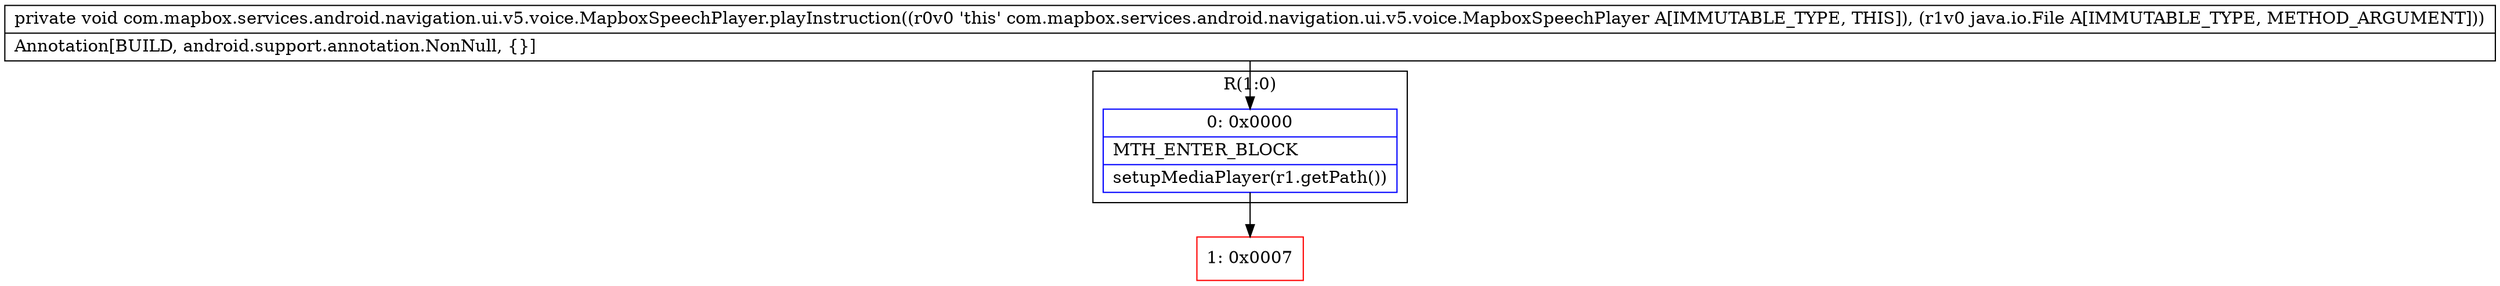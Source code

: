 digraph "CFG forcom.mapbox.services.android.navigation.ui.v5.voice.MapboxSpeechPlayer.playInstruction(Ljava\/io\/File;)V" {
subgraph cluster_Region_721457126 {
label = "R(1:0)";
node [shape=record,color=blue];
Node_0 [shape=record,label="{0\:\ 0x0000|MTH_ENTER_BLOCK\l|setupMediaPlayer(r1.getPath())\l}"];
}
Node_1 [shape=record,color=red,label="{1\:\ 0x0007}"];
MethodNode[shape=record,label="{private void com.mapbox.services.android.navigation.ui.v5.voice.MapboxSpeechPlayer.playInstruction((r0v0 'this' com.mapbox.services.android.navigation.ui.v5.voice.MapboxSpeechPlayer A[IMMUTABLE_TYPE, THIS]), (r1v0 java.io.File A[IMMUTABLE_TYPE, METHOD_ARGUMENT]))  | Annotation[BUILD, android.support.annotation.NonNull, \{\}]\l}"];
MethodNode -> Node_0;
Node_0 -> Node_1;
}

